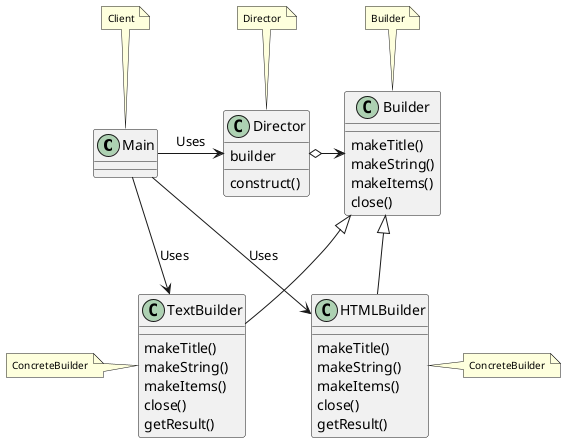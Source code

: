 @startuml

class Main {
}

class Director {
    builder
    construct()
}

class Builder {
    makeTitle()
    makeString()
    makeItems()
    close()
}

class TextBuilder {
    makeTitle()
    makeString()
    makeItems()
    close()
    getResult()
    }

class HTMLBuilder {
    makeTitle()
    makeString()
    makeItems()
    close()
    getResult()
    }

Builder <|-do- TextBuilder
Builder <|-do- HTMLBuilder
Director o-ri-> Builder
Main -ri-> Director : Uses
Main -ri-> TextBuilder : Uses
Main -ri-> HTMLBuilder : Uses

note top of Main
    <size:10>Client
end note

note top of Director
    <size:10>Director
end note

note top of Builder
    <size:10>Builder
end note

note left of TextBuilder
    <size:10>ConcreteBuilder
end note

note right of HTMLBuilder
    <size:10>ConcreteBuilder
end note

@enduml